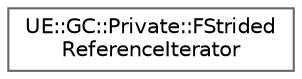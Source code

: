 digraph "Graphical Class Hierarchy"
{
 // INTERACTIVE_SVG=YES
 // LATEX_PDF_SIZE
  bgcolor="transparent";
  edge [fontname=Helvetica,fontsize=10,labelfontname=Helvetica,labelfontsize=10];
  node [fontname=Helvetica,fontsize=10,shape=box,height=0.2,width=0.4];
  rankdir="LR";
  Node0 [id="Node000000",label="UE::GC::Private::FStrided\lReferenceIterator",height=0.2,width=0.4,color="grey40", fillcolor="white", style="filled",URL="$d1/de0/structUE_1_1GC_1_1Private_1_1FStridedReferenceIterator.html",tooltip=" "];
}
